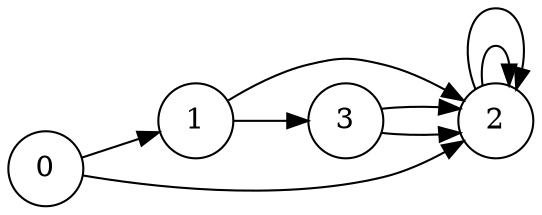 digraph G {
	graph [rankdir="LR"];
	node [shape="circle"];
	0 [isInitial="true" kind="ACCEPTING"];
	1 [isInitial="false" kind="ACCEPTING"];
	2 [isInitial="false" kind="PASSAGE"];
	3 [isInitial="false" kind="ACCEPTING"];
	0 -> 1 [letter="start"];
	0 -> 2 [letter="stop"];
	1 -> 3 [letter="stop"];
	1 -> 2 [letter="start"];
	3 -> 2 [letter="start"];
	3 -> 2 [letter="stop"];
	2 -> 2 [letter="start"];
	2 -> 2 [letter="stop"];
}

